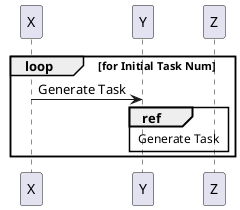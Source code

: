 @startuml
/'
 X : TaskManager
 Y : Task
 Z : Subtask
'/


loop for Initial Task Num
    X -> Y: Generate Task
    ref over Y, Z: Generate Task
end
@enduml